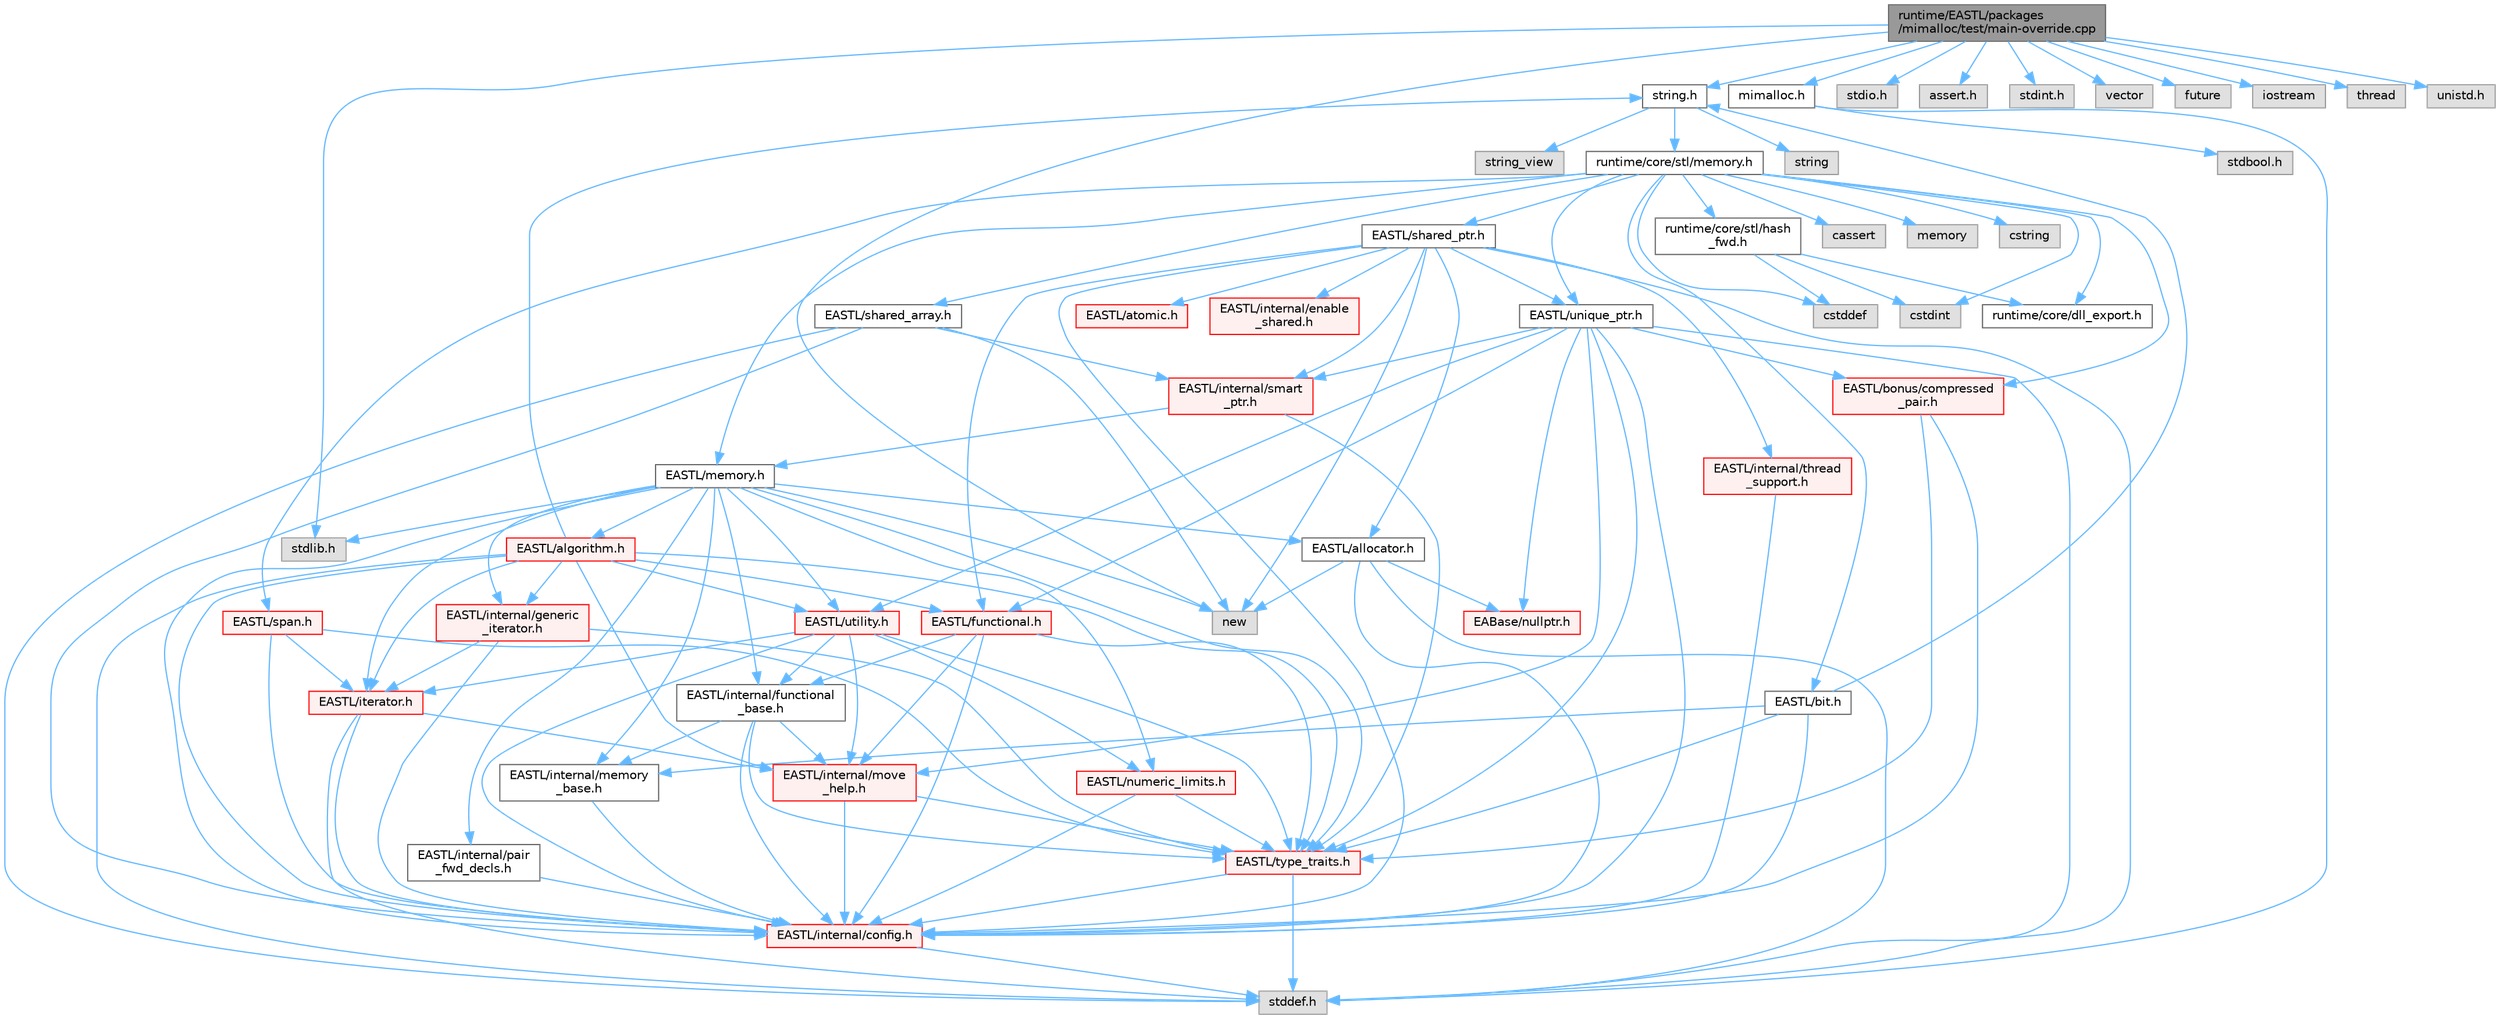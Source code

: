digraph "runtime/EASTL/packages/mimalloc/test/main-override.cpp"
{
 // LATEX_PDF_SIZE
  bgcolor="transparent";
  edge [fontname=Helvetica,fontsize=10,labelfontname=Helvetica,labelfontsize=10];
  node [fontname=Helvetica,fontsize=10,shape=box,height=0.2,width=0.4];
  Node1 [id="Node000001",label="runtime/EASTL/packages\l/mimalloc/test/main-override.cpp",height=0.2,width=0.4,color="gray40", fillcolor="grey60", style="filled", fontcolor="black",tooltip=" "];
  Node1 -> Node2 [id="edge1_Node000001_Node000002",color="steelblue1",style="solid",tooltip=" "];
  Node2 [id="Node000002",label="stdlib.h",height=0.2,width=0.4,color="grey60", fillcolor="#E0E0E0", style="filled",tooltip=" "];
  Node1 -> Node3 [id="edge2_Node000001_Node000003",color="steelblue1",style="solid",tooltip=" "];
  Node3 [id="Node000003",label="stdio.h",height=0.2,width=0.4,color="grey60", fillcolor="#E0E0E0", style="filled",tooltip=" "];
  Node1 -> Node4 [id="edge3_Node000001_Node000004",color="steelblue1",style="solid",tooltip=" "];
  Node4 [id="Node000004",label="assert.h",height=0.2,width=0.4,color="grey60", fillcolor="#E0E0E0", style="filled",tooltip=" "];
  Node1 -> Node5 [id="edge4_Node000001_Node000005",color="steelblue1",style="solid",tooltip=" "];
  Node5 [id="Node000005",label="string.h",height=0.2,width=0.4,color="grey40", fillcolor="white", style="filled",URL="$string_8h.html",tooltip=" "];
  Node5 -> Node6 [id="edge5_Node000005_Node000006",color="steelblue1",style="solid",tooltip=" "];
  Node6 [id="Node000006",label="string",height=0.2,width=0.4,color="grey60", fillcolor="#E0E0E0", style="filled",tooltip=" "];
  Node5 -> Node7 [id="edge6_Node000005_Node000007",color="steelblue1",style="solid",tooltip=" "];
  Node7 [id="Node000007",label="string_view",height=0.2,width=0.4,color="grey60", fillcolor="#E0E0E0", style="filled",tooltip=" "];
  Node5 -> Node8 [id="edge7_Node000005_Node000008",color="steelblue1",style="solid",tooltip=" "];
  Node8 [id="Node000008",label="runtime/core/stl/memory.h",height=0.2,width=0.4,color="grey40", fillcolor="white", style="filled",URL="$core_2stl_2memory_8h.html",tooltip=" "];
  Node8 -> Node9 [id="edge8_Node000008_Node000009",color="steelblue1",style="solid",tooltip=" "];
  Node9 [id="Node000009",label="cstddef",height=0.2,width=0.4,color="grey60", fillcolor="#E0E0E0", style="filled",tooltip=" "];
  Node8 -> Node10 [id="edge9_Node000008_Node000010",color="steelblue1",style="solid",tooltip=" "];
  Node10 [id="Node000010",label="cstdint",height=0.2,width=0.4,color="grey60", fillcolor="#E0E0E0", style="filled",tooltip=" "];
  Node8 -> Node11 [id="edge10_Node000008_Node000011",color="steelblue1",style="solid",tooltip=" "];
  Node11 [id="Node000011",label="cassert",height=0.2,width=0.4,color="grey60", fillcolor="#E0E0E0", style="filled",tooltip=" "];
  Node8 -> Node12 [id="edge11_Node000008_Node000012",color="steelblue1",style="solid",tooltip=" "];
  Node12 [id="Node000012",label="memory",height=0.2,width=0.4,color="grey60", fillcolor="#E0E0E0", style="filled",tooltip=" "];
  Node8 -> Node13 [id="edge12_Node000008_Node000013",color="steelblue1",style="solid",tooltip=" "];
  Node13 [id="Node000013",label="cstring",height=0.2,width=0.4,color="grey60", fillcolor="#E0E0E0", style="filled",tooltip=" "];
  Node8 -> Node14 [id="edge13_Node000008_Node000014",color="steelblue1",style="solid",tooltip=" "];
  Node14 [id="Node000014",label="EASTL/bit.h",height=0.2,width=0.4,color="grey40", fillcolor="white", style="filled",URL="$bit_8h.html",tooltip=" "];
  Node14 -> Node15 [id="edge14_Node000014_Node000015",color="steelblue1",style="solid",tooltip=" "];
  Node15 [id="Node000015",label="EASTL/internal/config.h",height=0.2,width=0.4,color="red", fillcolor="#FFF0F0", style="filled",URL="$config_8h.html",tooltip=" "];
  Node15 -> Node23 [id="edge15_Node000015_Node000023",color="steelblue1",style="solid",tooltip=" "];
  Node23 [id="Node000023",label="stddef.h",height=0.2,width=0.4,color="grey60", fillcolor="#E0E0E0", style="filled",tooltip=" "];
  Node14 -> Node24 [id="edge16_Node000014_Node000024",color="steelblue1",style="solid",tooltip=" "];
  Node24 [id="Node000024",label="EASTL/internal/memory\l_base.h",height=0.2,width=0.4,color="grey40", fillcolor="white", style="filled",URL="$memory__base_8h.html",tooltip=" "];
  Node24 -> Node15 [id="edge17_Node000024_Node000015",color="steelblue1",style="solid",tooltip=" "];
  Node14 -> Node25 [id="edge18_Node000014_Node000025",color="steelblue1",style="solid",tooltip=" "];
  Node25 [id="Node000025",label="EASTL/type_traits.h",height=0.2,width=0.4,color="red", fillcolor="#FFF0F0", style="filled",URL="$_e_a_s_t_l_2include_2_e_a_s_t_l_2type__traits_8h.html",tooltip=" "];
  Node25 -> Node15 [id="edge19_Node000025_Node000015",color="steelblue1",style="solid",tooltip=" "];
  Node25 -> Node23 [id="edge20_Node000025_Node000023",color="steelblue1",style="solid",tooltip=" "];
  Node14 -> Node5 [id="edge21_Node000014_Node000005",color="steelblue1",style="solid",tooltip=" "];
  Node8 -> Node35 [id="edge22_Node000008_Node000035",color="steelblue1",style="solid",tooltip=" "];
  Node35 [id="Node000035",label="EASTL/memory.h",height=0.2,width=0.4,color="grey40", fillcolor="white", style="filled",URL="$_e_a_s_t_l_2include_2_e_a_s_t_l_2memory_8h.html",tooltip=" "];
  Node35 -> Node15 [id="edge23_Node000035_Node000015",color="steelblue1",style="solid",tooltip=" "];
  Node35 -> Node24 [id="edge24_Node000035_Node000024",color="steelblue1",style="solid",tooltip=" "];
  Node35 -> Node36 [id="edge25_Node000035_Node000036",color="steelblue1",style="solid",tooltip=" "];
  Node36 [id="Node000036",label="EASTL/internal/generic\l_iterator.h",height=0.2,width=0.4,color="red", fillcolor="#FFF0F0", style="filled",URL="$generic__iterator_8h.html",tooltip=" "];
  Node36 -> Node15 [id="edge26_Node000036_Node000015",color="steelblue1",style="solid",tooltip=" "];
  Node36 -> Node37 [id="edge27_Node000036_Node000037",color="steelblue1",style="solid",tooltip=" "];
  Node37 [id="Node000037",label="EASTL/iterator.h",height=0.2,width=0.4,color="red", fillcolor="#FFF0F0", style="filled",URL="$_e_a_s_t_l_2include_2_e_a_s_t_l_2iterator_8h.html",tooltip=" "];
  Node37 -> Node15 [id="edge28_Node000037_Node000015",color="steelblue1",style="solid",tooltip=" "];
  Node37 -> Node38 [id="edge29_Node000037_Node000038",color="steelblue1",style="solid",tooltip=" "];
  Node38 [id="Node000038",label="EASTL/internal/move\l_help.h",height=0.2,width=0.4,color="red", fillcolor="#FFF0F0", style="filled",URL="$move__help_8h.html",tooltip=" "];
  Node38 -> Node15 [id="edge30_Node000038_Node000015",color="steelblue1",style="solid",tooltip=" "];
  Node38 -> Node25 [id="edge31_Node000038_Node000025",color="steelblue1",style="solid",tooltip=" "];
  Node37 -> Node23 [id="edge32_Node000037_Node000023",color="steelblue1",style="solid",tooltip=" "];
  Node36 -> Node25 [id="edge33_Node000036_Node000025",color="steelblue1",style="solid",tooltip=" "];
  Node35 -> Node40 [id="edge34_Node000035_Node000040",color="steelblue1",style="solid",tooltip=" "];
  Node40 [id="Node000040",label="EASTL/internal/pair\l_fwd_decls.h",height=0.2,width=0.4,color="grey40", fillcolor="white", style="filled",URL="$pair__fwd__decls_8h.html",tooltip=" "];
  Node40 -> Node15 [id="edge35_Node000040_Node000015",color="steelblue1",style="solid",tooltip=" "];
  Node35 -> Node41 [id="edge36_Node000035_Node000041",color="steelblue1",style="solid",tooltip=" "];
  Node41 [id="Node000041",label="EASTL/internal/functional\l_base.h",height=0.2,width=0.4,color="grey40", fillcolor="white", style="filled",URL="$functional__base_8h.html",tooltip=" "];
  Node41 -> Node15 [id="edge37_Node000041_Node000015",color="steelblue1",style="solid",tooltip=" "];
  Node41 -> Node24 [id="edge38_Node000041_Node000024",color="steelblue1",style="solid",tooltip=" "];
  Node41 -> Node38 [id="edge39_Node000041_Node000038",color="steelblue1",style="solid",tooltip=" "];
  Node41 -> Node25 [id="edge40_Node000041_Node000025",color="steelblue1",style="solid",tooltip=" "];
  Node35 -> Node42 [id="edge41_Node000035_Node000042",color="steelblue1",style="solid",tooltip=" "];
  Node42 [id="Node000042",label="EASTL/algorithm.h",height=0.2,width=0.4,color="red", fillcolor="#FFF0F0", style="filled",URL="$_e_a_s_t_l_2include_2_e_a_s_t_l_2algorithm_8h.html",tooltip=" "];
  Node42 -> Node15 [id="edge42_Node000042_Node000015",color="steelblue1",style="solid",tooltip=" "];
  Node42 -> Node25 [id="edge43_Node000042_Node000025",color="steelblue1",style="solid",tooltip=" "];
  Node42 -> Node38 [id="edge44_Node000042_Node000038",color="steelblue1",style="solid",tooltip=" "];
  Node42 -> Node37 [id="edge45_Node000042_Node000037",color="steelblue1",style="solid",tooltip=" "];
  Node42 -> Node45 [id="edge46_Node000042_Node000045",color="steelblue1",style="solid",tooltip=" "];
  Node45 [id="Node000045",label="EASTL/functional.h",height=0.2,width=0.4,color="red", fillcolor="#FFF0F0", style="filled",URL="$_e_a_s_t_l_2include_2_e_a_s_t_l_2functional_8h.html",tooltip=" "];
  Node45 -> Node15 [id="edge47_Node000045_Node000015",color="steelblue1",style="solid",tooltip=" "];
  Node45 -> Node38 [id="edge48_Node000045_Node000038",color="steelblue1",style="solid",tooltip=" "];
  Node45 -> Node25 [id="edge49_Node000045_Node000025",color="steelblue1",style="solid",tooltip=" "];
  Node45 -> Node41 [id="edge50_Node000045_Node000041",color="steelblue1",style="solid",tooltip=" "];
  Node42 -> Node52 [id="edge51_Node000042_Node000052",color="steelblue1",style="solid",tooltip=" "];
  Node52 [id="Node000052",label="EASTL/utility.h",height=0.2,width=0.4,color="red", fillcolor="#FFF0F0", style="filled",URL="$_e_a_s_t_l_2include_2_e_a_s_t_l_2utility_8h.html",tooltip=" "];
  Node52 -> Node15 [id="edge52_Node000052_Node000015",color="steelblue1",style="solid",tooltip=" "];
  Node52 -> Node25 [id="edge53_Node000052_Node000025",color="steelblue1",style="solid",tooltip=" "];
  Node52 -> Node37 [id="edge54_Node000052_Node000037",color="steelblue1",style="solid",tooltip=" "];
  Node52 -> Node53 [id="edge55_Node000052_Node000053",color="steelblue1",style="solid",tooltip=" "];
  Node53 [id="Node000053",label="EASTL/numeric_limits.h",height=0.2,width=0.4,color="red", fillcolor="#FFF0F0", style="filled",URL="$numeric__limits_8h.html",tooltip=" "];
  Node53 -> Node15 [id="edge56_Node000053_Node000015",color="steelblue1",style="solid",tooltip=" "];
  Node53 -> Node25 [id="edge57_Node000053_Node000025",color="steelblue1",style="solid",tooltip=" "];
  Node52 -> Node41 [id="edge58_Node000052_Node000041",color="steelblue1",style="solid",tooltip=" "];
  Node52 -> Node38 [id="edge59_Node000052_Node000038",color="steelblue1",style="solid",tooltip=" "];
  Node42 -> Node36 [id="edge60_Node000042_Node000036",color="steelblue1",style="solid",tooltip=" "];
  Node42 -> Node23 [id="edge61_Node000042_Node000023",color="steelblue1",style="solid",tooltip=" "];
  Node42 -> Node5 [id="edge62_Node000042_Node000005",color="steelblue1",style="solid",tooltip=" "];
  Node35 -> Node25 [id="edge63_Node000035_Node000025",color="steelblue1",style="solid",tooltip=" "];
  Node35 -> Node49 [id="edge64_Node000035_Node000049",color="steelblue1",style="solid",tooltip=" "];
  Node49 [id="Node000049",label="EASTL/allocator.h",height=0.2,width=0.4,color="grey40", fillcolor="white", style="filled",URL="$allocator_8h.html",tooltip=" "];
  Node49 -> Node15 [id="edge65_Node000049_Node000015",color="steelblue1",style="solid",tooltip=" "];
  Node49 -> Node27 [id="edge66_Node000049_Node000027",color="steelblue1",style="solid",tooltip=" "];
  Node27 [id="Node000027",label="EABase/nullptr.h",height=0.2,width=0.4,color="red", fillcolor="#FFF0F0", style="filled",URL="$nullptr_8h.html",tooltip=" "];
  Node49 -> Node23 [id="edge67_Node000049_Node000023",color="steelblue1",style="solid",tooltip=" "];
  Node49 -> Node50 [id="edge68_Node000049_Node000050",color="steelblue1",style="solid",tooltip=" "];
  Node50 [id="Node000050",label="new",height=0.2,width=0.4,color="grey60", fillcolor="#E0E0E0", style="filled",tooltip=" "];
  Node35 -> Node37 [id="edge69_Node000035_Node000037",color="steelblue1",style="solid",tooltip=" "];
  Node35 -> Node52 [id="edge70_Node000035_Node000052",color="steelblue1",style="solid",tooltip=" "];
  Node35 -> Node53 [id="edge71_Node000035_Node000053",color="steelblue1",style="solid",tooltip=" "];
  Node35 -> Node2 [id="edge72_Node000035_Node000002",color="steelblue1",style="solid",tooltip=" "];
  Node35 -> Node50 [id="edge73_Node000035_Node000050",color="steelblue1",style="solid",tooltip=" "];
  Node8 -> Node62 [id="edge74_Node000008_Node000062",color="steelblue1",style="solid",tooltip=" "];
  Node62 [id="Node000062",label="EASTL/shared_array.h",height=0.2,width=0.4,color="grey40", fillcolor="white", style="filled",URL="$shared__array_8h.html",tooltip=" "];
  Node62 -> Node15 [id="edge75_Node000062_Node000015",color="steelblue1",style="solid",tooltip=" "];
  Node62 -> Node63 [id="edge76_Node000062_Node000063",color="steelblue1",style="solid",tooltip=" "];
  Node63 [id="Node000063",label="EASTL/internal/smart\l_ptr.h",height=0.2,width=0.4,color="red", fillcolor="#FFF0F0", style="filled",URL="$smart__ptr_8h.html",tooltip=" "];
  Node63 -> Node35 [id="edge77_Node000063_Node000035",color="steelblue1",style="solid",tooltip=" "];
  Node63 -> Node25 [id="edge78_Node000063_Node000025",color="steelblue1",style="solid",tooltip=" "];
  Node62 -> Node50 [id="edge79_Node000062_Node000050",color="steelblue1",style="solid",tooltip=" "];
  Node62 -> Node23 [id="edge80_Node000062_Node000023",color="steelblue1",style="solid",tooltip=" "];
  Node8 -> Node65 [id="edge81_Node000008_Node000065",color="steelblue1",style="solid",tooltip=" "];
  Node65 [id="Node000065",label="EASTL/unique_ptr.h",height=0.2,width=0.4,color="grey40", fillcolor="white", style="filled",URL="$unique__ptr_8h.html",tooltip=" "];
  Node65 -> Node27 [id="edge82_Node000065_Node000027",color="steelblue1",style="solid",tooltip=" "];
  Node65 -> Node66 [id="edge83_Node000065_Node000066",color="steelblue1",style="solid",tooltip=" "];
  Node66 [id="Node000066",label="EASTL/bonus/compressed\l_pair.h",height=0.2,width=0.4,color="red", fillcolor="#FFF0F0", style="filled",URL="$compressed__pair_8h.html",tooltip=" "];
  Node66 -> Node15 [id="edge84_Node000066_Node000015",color="steelblue1",style="solid",tooltip=" "];
  Node66 -> Node25 [id="edge85_Node000066_Node000025",color="steelblue1",style="solid",tooltip=" "];
  Node65 -> Node45 [id="edge86_Node000065_Node000045",color="steelblue1",style="solid",tooltip=" "];
  Node65 -> Node15 [id="edge87_Node000065_Node000015",color="steelblue1",style="solid",tooltip=" "];
  Node65 -> Node38 [id="edge88_Node000065_Node000038",color="steelblue1",style="solid",tooltip=" "];
  Node65 -> Node63 [id="edge89_Node000065_Node000063",color="steelblue1",style="solid",tooltip=" "];
  Node65 -> Node25 [id="edge90_Node000065_Node000025",color="steelblue1",style="solid",tooltip=" "];
  Node65 -> Node52 [id="edge91_Node000065_Node000052",color="steelblue1",style="solid",tooltip=" "];
  Node65 -> Node23 [id="edge92_Node000065_Node000023",color="steelblue1",style="solid",tooltip=" "];
  Node8 -> Node68 [id="edge93_Node000008_Node000068",color="steelblue1",style="solid",tooltip=" "];
  Node68 [id="Node000068",label="EASTL/shared_ptr.h",height=0.2,width=0.4,color="grey40", fillcolor="white", style="filled",URL="$shared__ptr_8h.html",tooltip=" "];
  Node68 -> Node15 [id="edge94_Node000068_Node000015",color="steelblue1",style="solid",tooltip=" "];
  Node68 -> Node63 [id="edge95_Node000068_Node000063",color="steelblue1",style="solid",tooltip=" "];
  Node68 -> Node69 [id="edge96_Node000068_Node000069",color="steelblue1",style="solid",tooltip=" "];
  Node69 [id="Node000069",label="EASTL/internal/thread\l_support.h",height=0.2,width=0.4,color="red", fillcolor="#FFF0F0", style="filled",URL="$thread__support_8h.html",tooltip=" "];
  Node69 -> Node15 [id="edge97_Node000069_Node000015",color="steelblue1",style="solid",tooltip=" "];
  Node68 -> Node65 [id="edge98_Node000068_Node000065",color="steelblue1",style="solid",tooltip=" "];
  Node68 -> Node45 [id="edge99_Node000068_Node000045",color="steelblue1",style="solid",tooltip=" "];
  Node68 -> Node49 [id="edge100_Node000068_Node000049",color="steelblue1",style="solid",tooltip=" "];
  Node68 -> Node70 [id="edge101_Node000068_Node000070",color="steelblue1",style="solid",tooltip=" "];
  Node70 [id="Node000070",label="EASTL/atomic.h",height=0.2,width=0.4,color="red", fillcolor="#FFF0F0", style="filled",URL="$_e_a_s_t_l_2include_2_e_a_s_t_l_2atomic_8h.html",tooltip=" "];
  Node68 -> Node50 [id="edge102_Node000068_Node000050",color="steelblue1",style="solid",tooltip=" "];
  Node68 -> Node23 [id="edge103_Node000068_Node000023",color="steelblue1",style="solid",tooltip=" "];
  Node68 -> Node147 [id="edge104_Node000068_Node000147",color="steelblue1",style="solid",tooltip=" "];
  Node147 [id="Node000147",label="EASTL/internal/enable\l_shared.h",height=0.2,width=0.4,color="red", fillcolor="#FFF0F0", style="filled",URL="$enable__shared_8h.html",tooltip=" "];
  Node8 -> Node148 [id="edge105_Node000008_Node000148",color="steelblue1",style="solid",tooltip=" "];
  Node148 [id="Node000148",label="EASTL/span.h",height=0.2,width=0.4,color="red", fillcolor="#FFF0F0", style="filled",URL="$span_8h.html",tooltip=" "];
  Node148 -> Node15 [id="edge106_Node000148_Node000015",color="steelblue1",style="solid",tooltip=" "];
  Node148 -> Node25 [id="edge107_Node000148_Node000025",color="steelblue1",style="solid",tooltip=" "];
  Node148 -> Node37 [id="edge108_Node000148_Node000037",color="steelblue1",style="solid",tooltip=" "];
  Node8 -> Node66 [id="edge109_Node000008_Node000066",color="steelblue1",style="solid",tooltip=" "];
  Node8 -> Node151 [id="edge110_Node000008_Node000151",color="steelblue1",style="solid",tooltip=" "];
  Node151 [id="Node000151",label="runtime/core/dll_export.h",height=0.2,width=0.4,color="grey40", fillcolor="white", style="filled",URL="$dll__export_8h.html",tooltip=" "];
  Node8 -> Node152 [id="edge111_Node000008_Node000152",color="steelblue1",style="solid",tooltip=" "];
  Node152 [id="Node000152",label="runtime/core/stl/hash\l_fwd.h",height=0.2,width=0.4,color="grey40", fillcolor="white", style="filled",URL="$hash__fwd_8h.html",tooltip=" "];
  Node152 -> Node9 [id="edge112_Node000152_Node000009",color="steelblue1",style="solid",tooltip=" "];
  Node152 -> Node10 [id="edge113_Node000152_Node000010",color="steelblue1",style="solid",tooltip=" "];
  Node152 -> Node151 [id="edge114_Node000152_Node000151",color="steelblue1",style="solid",tooltip=" "];
  Node1 -> Node153 [id="edge115_Node000001_Node000153",color="steelblue1",style="solid",tooltip=" "];
  Node153 [id="Node000153",label="stdint.h",height=0.2,width=0.4,color="grey60", fillcolor="#E0E0E0", style="filled",tooltip=" "];
  Node1 -> Node154 [id="edge116_Node000001_Node000154",color="steelblue1",style="solid",tooltip=" "];
  Node154 [id="Node000154",label="mimalloc.h",height=0.2,width=0.4,color="grey40", fillcolor="white", style="filled",URL="$mimalloc_8h.html",tooltip=" "];
  Node154 -> Node23 [id="edge117_Node000154_Node000023",color="steelblue1",style="solid",tooltip=" "];
  Node154 -> Node155 [id="edge118_Node000154_Node000155",color="steelblue1",style="solid",tooltip=" "];
  Node155 [id="Node000155",label="stdbool.h",height=0.2,width=0.4,color="grey60", fillcolor="#E0E0E0", style="filled",tooltip=" "];
  Node1 -> Node50 [id="edge119_Node000001_Node000050",color="steelblue1",style="solid",tooltip=" "];
  Node1 -> Node156 [id="edge120_Node000001_Node000156",color="steelblue1",style="solid",tooltip=" "];
  Node156 [id="Node000156",label="vector",height=0.2,width=0.4,color="grey60", fillcolor="#E0E0E0", style="filled",tooltip=" "];
  Node1 -> Node157 [id="edge121_Node000001_Node000157",color="steelblue1",style="solid",tooltip=" "];
  Node157 [id="Node000157",label="future",height=0.2,width=0.4,color="grey60", fillcolor="#E0E0E0", style="filled",tooltip=" "];
  Node1 -> Node158 [id="edge122_Node000001_Node000158",color="steelblue1",style="solid",tooltip=" "];
  Node158 [id="Node000158",label="iostream",height=0.2,width=0.4,color="grey60", fillcolor="#E0E0E0", style="filled",tooltip=" "];
  Node1 -> Node159 [id="edge123_Node000001_Node000159",color="steelblue1",style="solid",tooltip=" "];
  Node159 [id="Node000159",label="thread",height=0.2,width=0.4,color="grey60", fillcolor="#E0E0E0", style="filled",tooltip=" "];
  Node1 -> Node160 [id="edge124_Node000001_Node000160",color="steelblue1",style="solid",tooltip=" "];
  Node160 [id="Node000160",label="unistd.h",height=0.2,width=0.4,color="grey60", fillcolor="#E0E0E0", style="filled",tooltip=" "];
}
